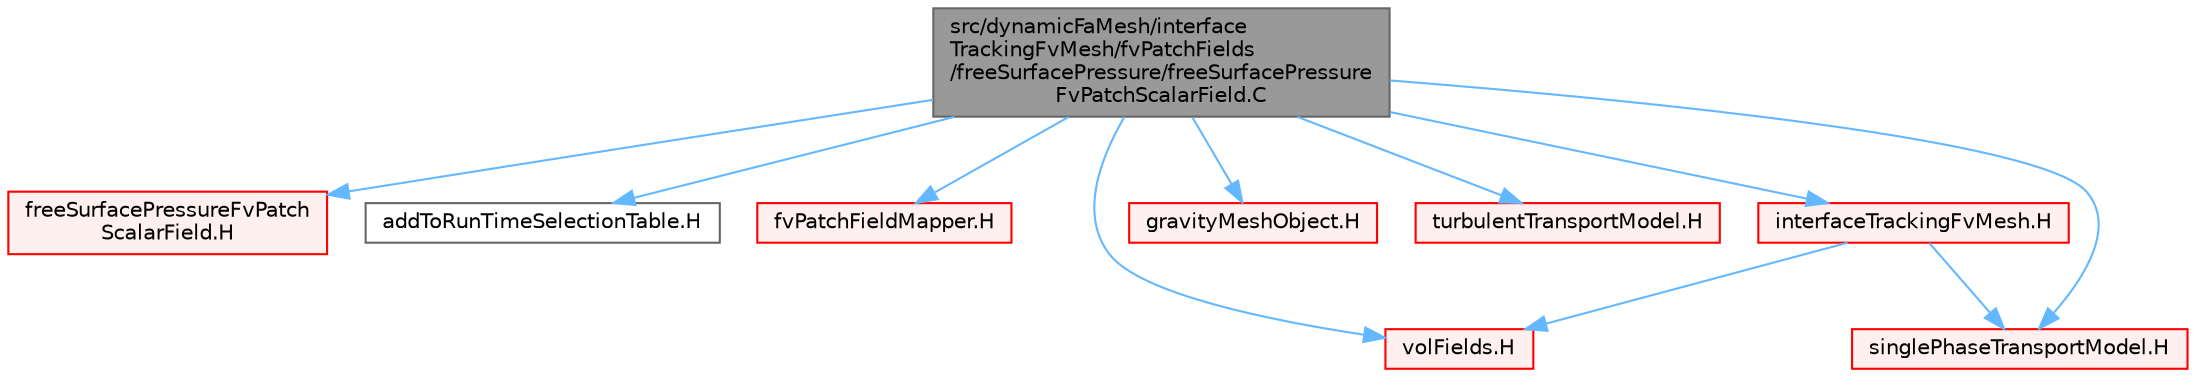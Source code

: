 digraph "src/dynamicFaMesh/interfaceTrackingFvMesh/fvPatchFields/freeSurfacePressure/freeSurfacePressureFvPatchScalarField.C"
{
 // LATEX_PDF_SIZE
  bgcolor="transparent";
  edge [fontname=Helvetica,fontsize=10,labelfontname=Helvetica,labelfontsize=10];
  node [fontname=Helvetica,fontsize=10,shape=box,height=0.2,width=0.4];
  Node1 [id="Node000001",label="src/dynamicFaMesh/interface\lTrackingFvMesh/fvPatchFields\l/freeSurfacePressure/freeSurfacePressure\lFvPatchScalarField.C",height=0.2,width=0.4,color="gray40", fillcolor="grey60", style="filled", fontcolor="black",tooltip=" "];
  Node1 -> Node2 [id="edge1_Node000001_Node000002",color="steelblue1",style="solid",tooltip=" "];
  Node2 [id="Node000002",label="freeSurfacePressureFvPatch\lScalarField.H",height=0.2,width=0.4,color="red", fillcolor="#FFF0F0", style="filled",URL="$freeSurfacePressureFvPatchScalarField_8H.html",tooltip=" "];
  Node1 -> Node268 [id="edge2_Node000001_Node000268",color="steelblue1",style="solid",tooltip=" "];
  Node268 [id="Node000268",label="addToRunTimeSelectionTable.H",height=0.2,width=0.4,color="grey40", fillcolor="white", style="filled",URL="$addToRunTimeSelectionTable_8H.html",tooltip="Macros for easy insertion into run-time selection tables."];
  Node1 -> Node269 [id="edge3_Node000001_Node000269",color="steelblue1",style="solid",tooltip=" "];
  Node269 [id="Node000269",label="fvPatchFieldMapper.H",height=0.2,width=0.4,color="red", fillcolor="#FFF0F0", style="filled",URL="$fvPatchFieldMapper_8H.html",tooltip=" "];
  Node1 -> Node270 [id="edge4_Node000001_Node000270",color="steelblue1",style="solid",tooltip=" "];
  Node270 [id="Node000270",label="volFields.H",height=0.2,width=0.4,color="red", fillcolor="#FFF0F0", style="filled",URL="$volFields_8H.html",tooltip=" "];
  Node1 -> Node384 [id="edge5_Node000001_Node000384",color="steelblue1",style="solid",tooltip=" "];
  Node384 [id="Node000384",label="gravityMeshObject.H",height=0.2,width=0.4,color="red", fillcolor="#FFF0F0", style="filled",URL="$gravityMeshObject_8H.html",tooltip=" "];
  Node1 -> Node415 [id="edge6_Node000001_Node000415",color="steelblue1",style="solid",tooltip=" "];
  Node415 [id="Node000415",label="turbulentTransportModel.H",height=0.2,width=0.4,color="red", fillcolor="#FFF0F0", style="filled",URL="$turbulentTransportModel_8H.html",tooltip=" "];
  Node1 -> Node446 [id="edge7_Node000001_Node000446",color="steelblue1",style="solid",tooltip=" "];
  Node446 [id="Node000446",label="interfaceTrackingFvMesh.H",height=0.2,width=0.4,color="red", fillcolor="#FFF0F0", style="filled",URL="$interfaceTrackingFvMesh_8H.html",tooltip=" "];
  Node446 -> Node270 [id="edge8_Node000446_Node000270",color="steelblue1",style="solid",tooltip=" "];
  Node446 -> Node587 [id="edge9_Node000446_Node000587",color="steelblue1",style="solid",tooltip=" "];
  Node587 [id="Node000587",label="singlePhaseTransportModel.H",height=0.2,width=0.4,color="red", fillcolor="#FFF0F0", style="filled",URL="$singlePhaseTransportModel_8H.html",tooltip=" "];
  Node1 -> Node587 [id="edge10_Node000001_Node000587",color="steelblue1",style="solid",tooltip=" "];
}
